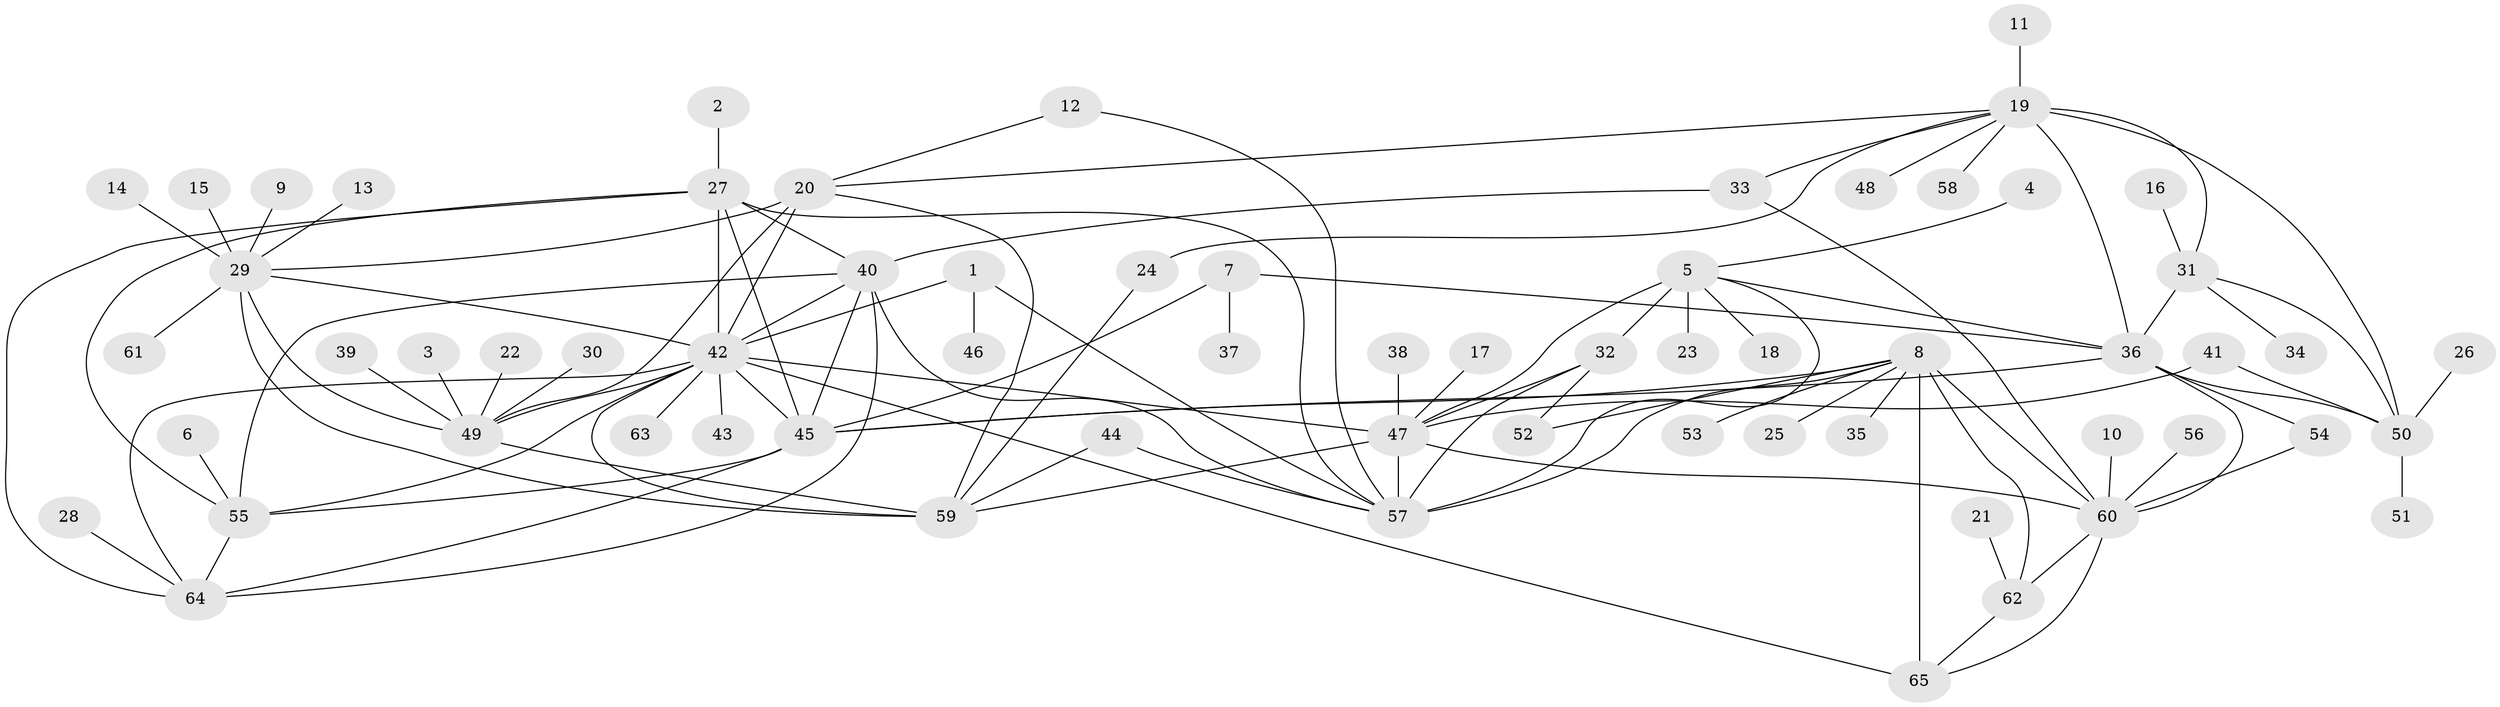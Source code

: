 // original degree distribution, {13: 0.015503875968992248, 7: 0.03875968992248062, 10: 0.05426356589147287, 6: 0.046511627906976744, 9: 0.031007751937984496, 8: 0.015503875968992248, 12: 0.007751937984496124, 11: 0.023255813953488372, 3: 0.031007751937984496, 1: 0.5271317829457365, 2: 0.20155038759689922, 4: 0.007751937984496124}
// Generated by graph-tools (version 1.1) at 2025/37/03/04/25 23:37:42]
// undirected, 65 vertices, 108 edges
graph export_dot {
  node [color=gray90,style=filled];
  1;
  2;
  3;
  4;
  5;
  6;
  7;
  8;
  9;
  10;
  11;
  12;
  13;
  14;
  15;
  16;
  17;
  18;
  19;
  20;
  21;
  22;
  23;
  24;
  25;
  26;
  27;
  28;
  29;
  30;
  31;
  32;
  33;
  34;
  35;
  36;
  37;
  38;
  39;
  40;
  41;
  42;
  43;
  44;
  45;
  46;
  47;
  48;
  49;
  50;
  51;
  52;
  53;
  54;
  55;
  56;
  57;
  58;
  59;
  60;
  61;
  62;
  63;
  64;
  65;
  1 -- 42 [weight=1.0];
  1 -- 46 [weight=1.0];
  1 -- 57 [weight=1.0];
  2 -- 27 [weight=1.0];
  3 -- 49 [weight=1.0];
  4 -- 5 [weight=1.0];
  5 -- 18 [weight=1.0];
  5 -- 23 [weight=1.0];
  5 -- 32 [weight=2.0];
  5 -- 36 [weight=1.0];
  5 -- 47 [weight=2.0];
  5 -- 57 [weight=1.0];
  6 -- 55 [weight=1.0];
  7 -- 36 [weight=1.0];
  7 -- 37 [weight=1.0];
  7 -- 45 [weight=1.0];
  8 -- 25 [weight=1.0];
  8 -- 35 [weight=1.0];
  8 -- 45 [weight=1.0];
  8 -- 52 [weight=1.0];
  8 -- 53 [weight=1.0];
  8 -- 57 [weight=2.0];
  8 -- 60 [weight=2.0];
  8 -- 62 [weight=2.0];
  8 -- 65 [weight=4.0];
  9 -- 29 [weight=1.0];
  10 -- 60 [weight=1.0];
  11 -- 19 [weight=1.0];
  12 -- 20 [weight=1.0];
  12 -- 57 [weight=1.0];
  13 -- 29 [weight=1.0];
  14 -- 29 [weight=1.0];
  15 -- 29 [weight=1.0];
  16 -- 31 [weight=1.0];
  17 -- 47 [weight=1.0];
  19 -- 20 [weight=1.0];
  19 -- 24 [weight=1.0];
  19 -- 31 [weight=2.0];
  19 -- 33 [weight=1.0];
  19 -- 36 [weight=2.0];
  19 -- 48 [weight=1.0];
  19 -- 50 [weight=1.0];
  19 -- 58 [weight=1.0];
  20 -- 29 [weight=2.0];
  20 -- 42 [weight=1.0];
  20 -- 49 [weight=1.0];
  20 -- 59 [weight=1.0];
  21 -- 62 [weight=1.0];
  22 -- 49 [weight=1.0];
  24 -- 59 [weight=1.0];
  26 -- 50 [weight=1.0];
  27 -- 40 [weight=1.0];
  27 -- 42 [weight=2.0];
  27 -- 45 [weight=1.0];
  27 -- 55 [weight=1.0];
  27 -- 57 [weight=1.0];
  27 -- 64 [weight=1.0];
  28 -- 64 [weight=1.0];
  29 -- 42 [weight=2.0];
  29 -- 49 [weight=2.0];
  29 -- 59 [weight=2.0];
  29 -- 61 [weight=1.0];
  30 -- 49 [weight=1.0];
  31 -- 34 [weight=1.0];
  31 -- 36 [weight=4.0];
  31 -- 50 [weight=2.0];
  32 -- 47 [weight=4.0];
  32 -- 52 [weight=1.0];
  32 -- 57 [weight=2.0];
  33 -- 40 [weight=1.0];
  33 -- 60 [weight=1.0];
  36 -- 45 [weight=1.0];
  36 -- 50 [weight=2.0];
  36 -- 54 [weight=1.0];
  36 -- 60 [weight=1.0];
  38 -- 47 [weight=1.0];
  39 -- 49 [weight=1.0];
  40 -- 42 [weight=1.0];
  40 -- 45 [weight=1.0];
  40 -- 55 [weight=1.0];
  40 -- 57 [weight=1.0];
  40 -- 64 [weight=1.0];
  41 -- 47 [weight=1.0];
  41 -- 50 [weight=1.0];
  42 -- 43 [weight=1.0];
  42 -- 45 [weight=1.0];
  42 -- 47 [weight=1.0];
  42 -- 49 [weight=1.0];
  42 -- 55 [weight=1.0];
  42 -- 59 [weight=1.0];
  42 -- 63 [weight=1.0];
  42 -- 64 [weight=1.0];
  42 -- 65 [weight=2.0];
  44 -- 57 [weight=1.0];
  44 -- 59 [weight=1.0];
  45 -- 55 [weight=1.0];
  45 -- 64 [weight=1.0];
  47 -- 57 [weight=2.0];
  47 -- 59 [weight=1.0];
  47 -- 60 [weight=1.0];
  49 -- 59 [weight=1.0];
  50 -- 51 [weight=1.0];
  54 -- 60 [weight=1.0];
  55 -- 64 [weight=1.0];
  56 -- 60 [weight=1.0];
  60 -- 62 [weight=1.0];
  60 -- 65 [weight=2.0];
  62 -- 65 [weight=2.0];
}
